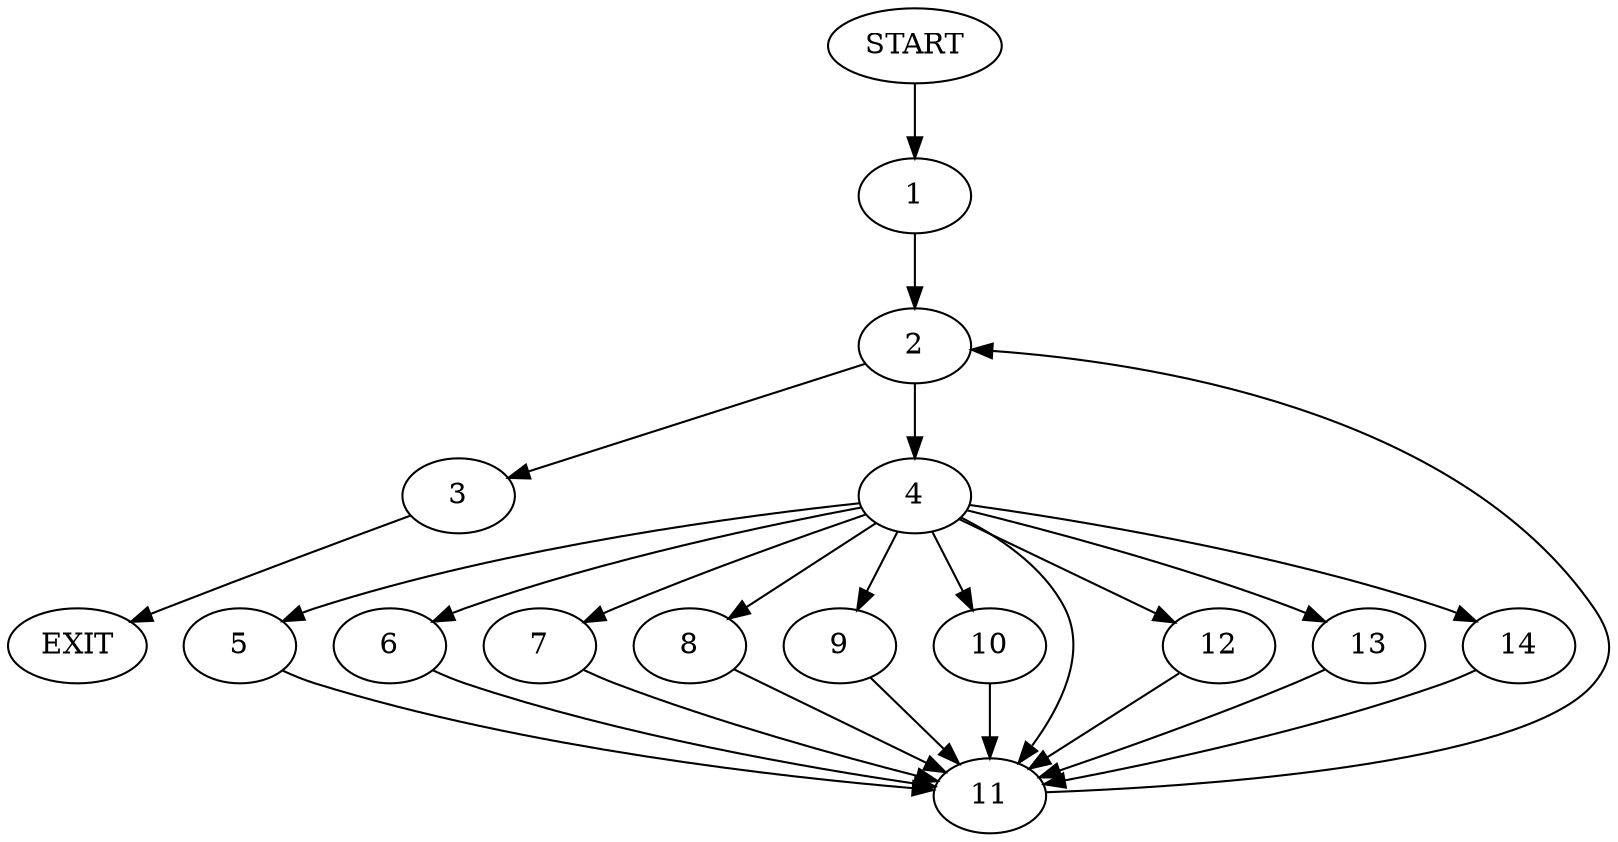 digraph {
0 [label="START"]
15 [label="EXIT"]
0 -> 1
1 -> 2
2 -> 3
2 -> 4
4 -> 5
4 -> 6
4 -> 7
4 -> 8
4 -> 9
4 -> 10
4 -> 11
4 -> 12
4 -> 13
4 -> 14
3 -> 15
10 -> 11
11 -> 2
8 -> 11
9 -> 11
14 -> 11
12 -> 11
5 -> 11
6 -> 11
13 -> 11
7 -> 11
}
